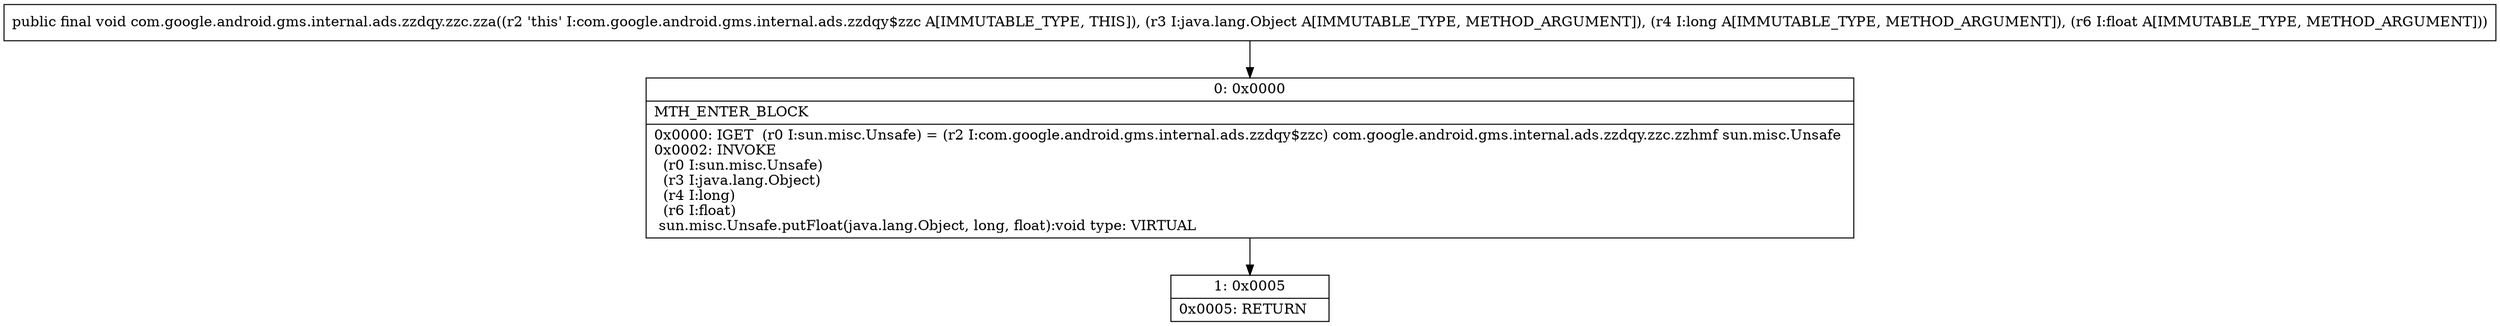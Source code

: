 digraph "CFG forcom.google.android.gms.internal.ads.zzdqy.zzc.zza(Ljava\/lang\/Object;JF)V" {
Node_0 [shape=record,label="{0\:\ 0x0000|MTH_ENTER_BLOCK\l|0x0000: IGET  (r0 I:sun.misc.Unsafe) = (r2 I:com.google.android.gms.internal.ads.zzdqy$zzc) com.google.android.gms.internal.ads.zzdqy.zzc.zzhmf sun.misc.Unsafe \l0x0002: INVOKE  \l  (r0 I:sun.misc.Unsafe)\l  (r3 I:java.lang.Object)\l  (r4 I:long)\l  (r6 I:float)\l sun.misc.Unsafe.putFloat(java.lang.Object, long, float):void type: VIRTUAL \l}"];
Node_1 [shape=record,label="{1\:\ 0x0005|0x0005: RETURN   \l}"];
MethodNode[shape=record,label="{public final void com.google.android.gms.internal.ads.zzdqy.zzc.zza((r2 'this' I:com.google.android.gms.internal.ads.zzdqy$zzc A[IMMUTABLE_TYPE, THIS]), (r3 I:java.lang.Object A[IMMUTABLE_TYPE, METHOD_ARGUMENT]), (r4 I:long A[IMMUTABLE_TYPE, METHOD_ARGUMENT]), (r6 I:float A[IMMUTABLE_TYPE, METHOD_ARGUMENT])) }"];
MethodNode -> Node_0;
Node_0 -> Node_1;
}

